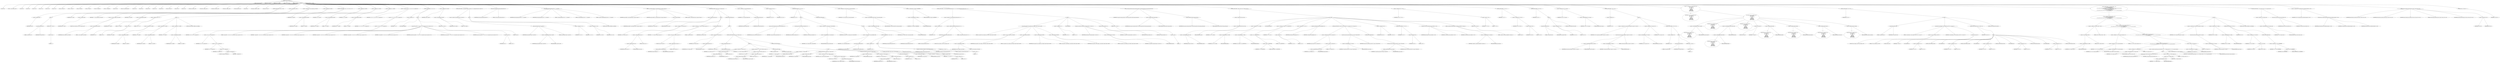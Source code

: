 digraph hostapd_notif_assoc {  
"1000133" [label = "(METHOD,hostapd_notif_assoc)" ]
"1000134" [label = "(PARAM,hostapd_data *hapd)" ]
"1000135" [label = "(PARAM,const u8 *addr)" ]
"1000136" [label = "(PARAM,const u8 *req_ies)" ]
"1000137" [label = "(PARAM,size_t req_ies_len)" ]
"1000138" [label = "(PARAM,int reassoc)" ]
"1000139" [label = "(BLOCK,,)" ]
"1000140" [label = "(LOCAL,v6: int)" ]
"1000141" [label = "(LOCAL,v7: const unsigned __int8 *)" ]
"1000142" [label = "(LOCAL,v8: int)" ]
"1000143" [label = "(LOCAL,v9: int)" ]
"1000144" [label = "(LOCAL,v10: int)" ]
"1000145" [label = "(LOCAL,v11: int)" ]
"1000146" [label = "(LOCAL,v12: int)" ]
"1000147" [label = "(LOCAL,v14: int)" ]
"1000148" [label = "(LOCAL,v16: const u8 *)" ]
"1000149" [label = "(LOCAL,v17: const u8 *)" ]
"1000150" [label = "(LOCAL,v18: sta_info *)" ]
"1000151" [label = "(LOCAL,v19: sta_info *)" ]
"1000152" [label = "(LOCAL,v20: unsigned int)" ]
"1000153" [label = "(LOCAL,v21: unsigned int)" ]
"1000154" [label = "(LOCAL,v22: bool)" ]
"1000155" [label = "(LOCAL,v23: wpa_state_machine *)" ]
"1000156" [label = "(LOCAL,v24: int)" ]
"1000157" [label = "(LOCAL,v25: int)" ]
"1000158" [label = "(LOCAL,v26: u32)" ]
"1000159" [label = "(LOCAL,v27: int)" ]
"1000160" [label = "(LOCAL,v28: int)" ]
"1000161" [label = "(LOCAL,v29: const u8 *)" ]
"1000162" [label = "(LOCAL,v30: u8 *)" ]
"1000163" [label = "(LOCAL,v31: int)" ]
"1000164" [label = "(LOCAL,fmt: unsigned __int8 *)" ]
"1000165" [label = "(LOCAL,fmta: unsigned __int8 *)" ]
"1000166" [label = "(LOCAL,fmtb: unsigned __int8 *)" ]
"1000167" [label = "(LOCAL,fmtc: unsigned __int8 *)" ]
"1000168" [label = "(LOCAL,req_ies_lena: size_t)" ]
"1000169" [label = "(LOCAL,v39: int)" ]
"1000170" [label = "(LOCAL,elems: ieee802_11_elems)" ]
"1000171" [label = "(LOCAL,buf: u8 [ 1064 ])" ]
"1000172" [label = "(CONTROL_STRUCTURE,if ( !addr ),if ( !addr ))" ]
"1000173" [label = "(<operator>.logicalNot,!addr)" ]
"1000174" [label = "(IDENTIFIER,addr,!addr)" ]
"1000175" [label = "(BLOCK,,)" ]
"1000176" [label = "(wpa_printf,wpa_printf(2, fmt))" ]
"1000177" [label = "(LITERAL,2,wpa_printf(2, fmt))" ]
"1000178" [label = "(IDENTIFIER,fmt,wpa_printf(2, fmt))" ]
"1000179" [label = "(RETURN,return -1;,return -1;)" ]
"1000180" [label = "(<operator>.minus,-1)" ]
"1000181" [label = "(LITERAL,1,-1)" ]
"1000182" [label = "(<operator>.assignment,v6 = *addr)" ]
"1000183" [label = "(IDENTIFIER,v6,v6 = *addr)" ]
"1000184" [label = "(<operator>.indirection,*addr)" ]
"1000185" [label = "(IDENTIFIER,addr,v6 = *addr)" ]
"1000186" [label = "(<operator>.assignment,v7 = (const unsigned __int8 *)addr[1])" ]
"1000187" [label = "(IDENTIFIER,v7,v7 = (const unsigned __int8 *)addr[1])" ]
"1000188" [label = "(<operator>.cast,(const unsigned __int8 *)addr[1])" ]
"1000189" [label = "(UNKNOWN,const unsigned __int8 *,const unsigned __int8 *)" ]
"1000190" [label = "(<operator>.indirectIndexAccess,addr[1])" ]
"1000191" [label = "(IDENTIFIER,addr,(const unsigned __int8 *)addr[1])" ]
"1000192" [label = "(LITERAL,1,(const unsigned __int8 *)addr[1])" ]
"1000193" [label = "(<operator>.assignment,v8 = addr[2])" ]
"1000194" [label = "(IDENTIFIER,v8,v8 = addr[2])" ]
"1000195" [label = "(<operator>.indirectIndexAccess,addr[2])" ]
"1000196" [label = "(IDENTIFIER,addr,v8 = addr[2])" ]
"1000197" [label = "(LITERAL,2,v8 = addr[2])" ]
"1000198" [label = "(CONTROL_STRUCTURE,if ( (v6 & 1) != 0 ),if ( (v6 & 1) != 0 ))" ]
"1000199" [label = "(<operator>.notEquals,(v6 & 1) != 0)" ]
"1000200" [label = "(<operator>.and,v6 & 1)" ]
"1000201" [label = "(IDENTIFIER,v6,v6 & 1)" ]
"1000202" [label = "(LITERAL,1,v6 & 1)" ]
"1000203" [label = "(LITERAL,0,(v6 & 1) != 0)" ]
"1000204" [label = "(BLOCK,,)" ]
"1000205" [label = "(<operator>.assignment,v9 = addr[3])" ]
"1000206" [label = "(IDENTIFIER,v9,v9 = addr[3])" ]
"1000207" [label = "(<operator>.indirectIndexAccess,addr[3])" ]
"1000208" [label = "(IDENTIFIER,addr,v9 = addr[3])" ]
"1000209" [label = "(LITERAL,3,v9 = addr[3])" ]
"1000210" [label = "(<operator>.assignment,v10 = addr[4])" ]
"1000211" [label = "(IDENTIFIER,v10,v10 = addr[4])" ]
"1000212" [label = "(<operator>.indirectIndexAccess,addr[4])" ]
"1000213" [label = "(IDENTIFIER,addr,v10 = addr[4])" ]
"1000214" [label = "(LITERAL,4,v10 = addr[4])" ]
"1000215" [label = "(<operator>.assignment,v12 = addr[5])" ]
"1000216" [label = "(IDENTIFIER,v12,v12 = addr[5])" ]
"1000217" [label = "(<operator>.indirectIndexAccess,addr[5])" ]
"1000218" [label = "(IDENTIFIER,addr,v12 = addr[5])" ]
"1000219" [label = "(LITERAL,5,v12 = addr[5])" ]
"1000220" [label = "(CONTROL_STRUCTURE,goto LABEL_6;,goto LABEL_6;)" ]
"1000221" [label = "(<operator>.assignment,v9 = addr[3])" ]
"1000222" [label = "(IDENTIFIER,v9,v9 = addr[3])" ]
"1000223" [label = "(<operator>.indirectIndexAccess,addr[3])" ]
"1000224" [label = "(IDENTIFIER,addr,v9 = addr[3])" ]
"1000225" [label = "(LITERAL,3,v9 = addr[3])" ]
"1000226" [label = "(<operator>.assignment,v10 = addr[4])" ]
"1000227" [label = "(IDENTIFIER,v10,v10 = addr[4])" ]
"1000228" [label = "(<operator>.indirectIndexAccess,addr[4])" ]
"1000229" [label = "(IDENTIFIER,addr,v10 = addr[4])" ]
"1000230" [label = "(LITERAL,4,v10 = addr[4])" ]
"1000231" [label = "(<operator>.assignment,v11 = addr[5])" ]
"1000232" [label = "(IDENTIFIER,v11,v11 = addr[5])" ]
"1000233" [label = "(<operator>.indirectIndexAccess,addr[5])" ]
"1000234" [label = "(IDENTIFIER,addr,v11 = addr[5])" ]
"1000235" [label = "(LITERAL,5,v11 = addr[5])" ]
"1000236" [label = "(<operator>.assignment,v12 = v11 | v10 | v9 | v8 | v6 | (unsigned int)v7)" ]
"1000237" [label = "(IDENTIFIER,v12,v12 = v11 | v10 | v9 | v8 | v6 | (unsigned int)v7)" ]
"1000238" [label = "(<operator>.or,v11 | v10 | v9 | v8 | v6 | (unsigned int)v7)" ]
"1000239" [label = "(IDENTIFIER,v11,v11 | v10 | v9 | v8 | v6 | (unsigned int)v7)" ]
"1000240" [label = "(<operator>.or,v10 | v9 | v8 | v6 | (unsigned int)v7)" ]
"1000241" [label = "(IDENTIFIER,v10,v10 | v9 | v8 | v6 | (unsigned int)v7)" ]
"1000242" [label = "(<operator>.or,v9 | v8 | v6 | (unsigned int)v7)" ]
"1000243" [label = "(IDENTIFIER,v9,v9 | v8 | v6 | (unsigned int)v7)" ]
"1000244" [label = "(<operator>.or,v8 | v6 | (unsigned int)v7)" ]
"1000245" [label = "(IDENTIFIER,v8,v8 | v6 | (unsigned int)v7)" ]
"1000246" [label = "(<operator>.or,v6 | (unsigned int)v7)" ]
"1000247" [label = "(IDENTIFIER,v6,v6 | (unsigned int)v7)" ]
"1000248" [label = "(<operator>.cast,(unsigned int)v7)" ]
"1000249" [label = "(UNKNOWN,unsigned int,unsigned int)" ]
"1000250" [label = "(IDENTIFIER,v7,(unsigned int)v7)" ]
"1000251" [label = "(CONTROL_STRUCTURE,if ( !v12 ),if ( !v12 ))" ]
"1000252" [label = "(<operator>.logicalNot,!v12)" ]
"1000253" [label = "(IDENTIFIER,v12,!v12)" ]
"1000254" [label = "(BLOCK,,)" ]
"1000255" [label = "(JUMP_TARGET,LABEL_6)" ]
"1000256" [label = "(wpa_printf,wpa_printf(2, v7, v8, v9, v10, v12, req_ies_lena, req_ies, req_ies_len, v6 & 1))" ]
"1000257" [label = "(LITERAL,2,wpa_printf(2, v7, v8, v9, v10, v12, req_ies_lena, req_ies, req_ies_len, v6 & 1))" ]
"1000258" [label = "(IDENTIFIER,v7,wpa_printf(2, v7, v8, v9, v10, v12, req_ies_lena, req_ies, req_ies_len, v6 & 1))" ]
"1000259" [label = "(IDENTIFIER,v8,wpa_printf(2, v7, v8, v9, v10, v12, req_ies_lena, req_ies, req_ies_len, v6 & 1))" ]
"1000260" [label = "(IDENTIFIER,v9,wpa_printf(2, v7, v8, v9, v10, v12, req_ies_lena, req_ies, req_ies_len, v6 & 1))" ]
"1000261" [label = "(IDENTIFIER,v10,wpa_printf(2, v7, v8, v9, v10, v12, req_ies_lena, req_ies, req_ies_len, v6 & 1))" ]
"1000262" [label = "(IDENTIFIER,v12,wpa_printf(2, v7, v8, v9, v10, v12, req_ies_lena, req_ies, req_ies_len, v6 & 1))" ]
"1000263" [label = "(IDENTIFIER,req_ies_lena,wpa_printf(2, v7, v8, v9, v10, v12, req_ies_lena, req_ies, req_ies_len, v6 & 1))" ]
"1000264" [label = "(IDENTIFIER,req_ies,wpa_printf(2, v7, v8, v9, v10, v12, req_ies_lena, req_ies, req_ies_len, v6 & 1))" ]
"1000265" [label = "(IDENTIFIER,req_ies_len,wpa_printf(2, v7, v8, v9, v10, v12, req_ies_lena, req_ies, req_ies_len, v6 & 1))" ]
"1000266" [label = "(<operator>.and,v6 & 1)" ]
"1000267" [label = "(IDENTIFIER,v6,v6 & 1)" ]
"1000268" [label = "(LITERAL,1,v6 & 1)" ]
"1000269" [label = "(RETURN,return 0;,return 0;)" ]
"1000270" [label = "(LITERAL,0,return 0;)" ]
"1000271" [label = "(<operator>.assignment,v39 = addr[4])" ]
"1000272" [label = "(IDENTIFIER,v39,v39 = addr[4])" ]
"1000273" [label = "(<operator>.indirectIndexAccess,addr[4])" ]
"1000274" [label = "(IDENTIFIER,addr,v39 = addr[4])" ]
"1000275" [label = "(LITERAL,4,v39 = addr[4])" ]
"1000276" [label = "(CONTROL_STRUCTURE,if ( !memcmp(addr, hapd->own_addr, 6u) ),if ( !memcmp(addr, hapd->own_addr, 6u) ))" ]
"1000277" [label = "(<operator>.logicalNot,!memcmp(addr, hapd->own_addr, 6u))" ]
"1000278" [label = "(memcmp,memcmp(addr, hapd->own_addr, 6u))" ]
"1000279" [label = "(IDENTIFIER,addr,memcmp(addr, hapd->own_addr, 6u))" ]
"1000280" [label = "(<operator>.indirectFieldAccess,hapd->own_addr)" ]
"1000281" [label = "(IDENTIFIER,hapd,memcmp(addr, hapd->own_addr, 6u))" ]
"1000282" [label = "(FIELD_IDENTIFIER,own_addr,own_addr)" ]
"1000283" [label = "(LITERAL,6u,memcmp(addr, hapd->own_addr, 6u))" ]
"1000284" [label = "(BLOCK,,)" ]
"1000285" [label = "(<operator>.assignment,v12 = v11)" ]
"1000286" [label = "(IDENTIFIER,v12,v12 = v11)" ]
"1000287" [label = "(IDENTIFIER,v11,v12 = v11)" ]
"1000288" [label = "(<operator>.assignment,v10 = v39)" ]
"1000289" [label = "(IDENTIFIER,v10,v10 = v39)" ]
"1000290" [label = "(IDENTIFIER,v39,v10 = v39)" ]
"1000291" [label = "(CONTROL_STRUCTURE,goto LABEL_6;,goto LABEL_6;)" ]
"1000292" [label = "(random_add_randomness,random_add_randomness(addr, 6u))" ]
"1000293" [label = "(IDENTIFIER,addr,random_add_randomness(addr, 6u))" ]
"1000294" [label = "(LITERAL,6u,random_add_randomness(addr, 6u))" ]
"1000295" [label = "(hostapd_logger,hostapd_logger(hapd, addr, 1u, 2, \"associated\"))" ]
"1000296" [label = "(IDENTIFIER,hapd,hostapd_logger(hapd, addr, 1u, 2, \"associated\"))" ]
"1000297" [label = "(IDENTIFIER,addr,hostapd_logger(hapd, addr, 1u, 2, \"associated\"))" ]
"1000298" [label = "(LITERAL,1u,hostapd_logger(hapd, addr, 1u, 2, \"associated\"))" ]
"1000299" [label = "(LITERAL,2,hostapd_logger(hapd, addr, 1u, 2, \"associated\"))" ]
"1000300" [label = "(LITERAL,\"associated\",hostapd_logger(hapd, addr, 1u, 2, \"associated\"))" ]
"1000301" [label = "(ieee802_11_parse_elems,ieee802_11_parse_elems(req_ies, req_ies_len, &elems, 0))" ]
"1000302" [label = "(IDENTIFIER,req_ies,ieee802_11_parse_elems(req_ies, req_ies_len, &elems, 0))" ]
"1000303" [label = "(IDENTIFIER,req_ies_len,ieee802_11_parse_elems(req_ies, req_ies_len, &elems, 0))" ]
"1000304" [label = "(<operator>.addressOf,&elems)" ]
"1000305" [label = "(IDENTIFIER,elems,ieee802_11_parse_elems(req_ies, req_ies_len, &elems, 0))" ]
"1000306" [label = "(LITERAL,0,ieee802_11_parse_elems(req_ies, req_ies_len, &elems, 0))" ]
"1000307" [label = "(CONTROL_STRUCTURE,if ( elems.wps_ie ),if ( elems.wps_ie ))" ]
"1000308" [label = "(<operator>.fieldAccess,elems.wps_ie)" ]
"1000309" [label = "(IDENTIFIER,elems,if ( elems.wps_ie ))" ]
"1000310" [label = "(FIELD_IDENTIFIER,wps_ie,wps_ie)" ]
"1000311" [label = "(BLOCK,,)" ]
"1000312" [label = "(<operator>.assignment,v16 = elems.wps_ie - 2)" ]
"1000313" [label = "(IDENTIFIER,v16,v16 = elems.wps_ie - 2)" ]
"1000314" [label = "(<operator>.subtraction,elems.wps_ie - 2)" ]
"1000315" [label = "(<operator>.fieldAccess,elems.wps_ie)" ]
"1000316" [label = "(IDENTIFIER,elems,elems.wps_ie - 2)" ]
"1000317" [label = "(FIELD_IDENTIFIER,wps_ie,wps_ie)" ]
"1000318" [label = "(LITERAL,2,elems.wps_ie - 2)" ]
"1000319" [label = "(<operator>.assignment,v17 = (const u8 *)(elems.wps_ie_len + 2))" ]
"1000320" [label = "(IDENTIFIER,v17,v17 = (const u8 *)(elems.wps_ie_len + 2))" ]
"1000321" [label = "(<operator>.cast,(const u8 *)(elems.wps_ie_len + 2))" ]
"1000322" [label = "(UNKNOWN,const u8 *,const u8 *)" ]
"1000323" [label = "(<operator>.addition,elems.wps_ie_len + 2)" ]
"1000324" [label = "(<operator>.fieldAccess,elems.wps_ie_len)" ]
"1000325" [label = "(IDENTIFIER,elems,elems.wps_ie_len + 2)" ]
"1000326" [label = "(FIELD_IDENTIFIER,wps_ie_len,wps_ie_len)" ]
"1000327" [label = "(LITERAL,2,elems.wps_ie_len + 2)" ]
"1000328" [label = "(wpa_printf,wpa_printf(2, fmta))" ]
"1000329" [label = "(LITERAL,2,wpa_printf(2, fmta))" ]
"1000330" [label = "(IDENTIFIER,fmta,wpa_printf(2, fmta))" ]
"1000331" [label = "(CONTROL_STRUCTURE,else,else)" ]
"1000332" [label = "(BLOCK,,)" ]
"1000333" [label = "(<operator>.assignment,v29 = elems.rsn_ie)" ]
"1000334" [label = "(IDENTIFIER,v29,v29 = elems.rsn_ie)" ]
"1000335" [label = "(<operator>.fieldAccess,elems.rsn_ie)" ]
"1000336" [label = "(IDENTIFIER,elems,v29 = elems.rsn_ie)" ]
"1000337" [label = "(FIELD_IDENTIFIER,rsn_ie,rsn_ie)" ]
"1000338" [label = "(CONTROL_STRUCTURE,if ( elems.rsn_ie ),if ( elems.rsn_ie ))" ]
"1000339" [label = "(<operator>.fieldAccess,elems.rsn_ie)" ]
"1000340" [label = "(IDENTIFIER,elems,if ( elems.rsn_ie ))" ]
"1000341" [label = "(FIELD_IDENTIFIER,rsn_ie,rsn_ie)" ]
"1000342" [label = "(BLOCK,,)" ]
"1000343" [label = "(<operator>.assignment,v16 = elems.rsn_ie - 2)" ]
"1000344" [label = "(IDENTIFIER,v16,v16 = elems.rsn_ie - 2)" ]
"1000345" [label = "(<operator>.subtraction,elems.rsn_ie - 2)" ]
"1000346" [label = "(<operator>.fieldAccess,elems.rsn_ie)" ]
"1000347" [label = "(IDENTIFIER,elems,elems.rsn_ie - 2)" ]
"1000348" [label = "(FIELD_IDENTIFIER,rsn_ie,rsn_ie)" ]
"1000349" [label = "(LITERAL,2,elems.rsn_ie - 2)" ]
"1000350" [label = "(<operator>.assignment,v17 = (const u8 *)(elems.rsn_ie_len + 2))" ]
"1000351" [label = "(IDENTIFIER,v17,v17 = (const u8 *)(elems.rsn_ie_len + 2))" ]
"1000352" [label = "(<operator>.cast,(const u8 *)(elems.rsn_ie_len + 2))" ]
"1000353" [label = "(UNKNOWN,const u8 *,const u8 *)" ]
"1000354" [label = "(<operator>.addition,elems.rsn_ie_len + 2)" ]
"1000355" [label = "(<operator>.fieldAccess,elems.rsn_ie_len)" ]
"1000356" [label = "(IDENTIFIER,elems,elems.rsn_ie_len + 2)" ]
"1000357" [label = "(FIELD_IDENTIFIER,rsn_ie_len,rsn_ie_len)" ]
"1000358" [label = "(LITERAL,2,elems.rsn_ie_len + 2)" ]
"1000359" [label = "(wpa_printf,wpa_printf(2, fmta))" ]
"1000360" [label = "(LITERAL,2,wpa_printf(2, fmta))" ]
"1000361" [label = "(IDENTIFIER,fmta,wpa_printf(2, fmta))" ]
"1000362" [label = "(CONTROL_STRUCTURE,else,else)" ]
"1000363" [label = "(BLOCK,,)" ]
"1000364" [label = "(<operator>.assignment,v17 = elems.wpa_ie)" ]
"1000365" [label = "(IDENTIFIER,v17,v17 = elems.wpa_ie)" ]
"1000366" [label = "(<operator>.fieldAccess,elems.wpa_ie)" ]
"1000367" [label = "(IDENTIFIER,elems,v17 = elems.wpa_ie)" ]
"1000368" [label = "(FIELD_IDENTIFIER,wpa_ie,wpa_ie)" ]
"1000369" [label = "(CONTROL_STRUCTURE,if ( elems.wpa_ie ),if ( elems.wpa_ie ))" ]
"1000370" [label = "(<operator>.fieldAccess,elems.wpa_ie)" ]
"1000371" [label = "(IDENTIFIER,elems,if ( elems.wpa_ie ))" ]
"1000372" [label = "(FIELD_IDENTIFIER,wpa_ie,wpa_ie)" ]
"1000373" [label = "(<operator>.assignment,v29 = (const u8 *)elems.wpa_ie_len)" ]
"1000374" [label = "(IDENTIFIER,v29,v29 = (const u8 *)elems.wpa_ie_len)" ]
"1000375" [label = "(<operator>.cast,(const u8 *)elems.wpa_ie_len)" ]
"1000376" [label = "(UNKNOWN,const u8 *,const u8 *)" ]
"1000377" [label = "(<operator>.fieldAccess,elems.wpa_ie_len)" ]
"1000378" [label = "(IDENTIFIER,elems,(const u8 *)elems.wpa_ie_len)" ]
"1000379" [label = "(FIELD_IDENTIFIER,wpa_ie_len,wpa_ie_len)" ]
"1000380" [label = "(CONTROL_STRUCTURE,if ( elems.wpa_ie ),if ( elems.wpa_ie ))" ]
"1000381" [label = "(<operator>.fieldAccess,elems.wpa_ie)" ]
"1000382" [label = "(IDENTIFIER,elems,if ( elems.wpa_ie ))" ]
"1000383" [label = "(FIELD_IDENTIFIER,wpa_ie,wpa_ie)" ]
"1000384" [label = "(<operator>.assignment,v16 = elems.wpa_ie - 2)" ]
"1000385" [label = "(IDENTIFIER,v16,v16 = elems.wpa_ie - 2)" ]
"1000386" [label = "(<operator>.subtraction,elems.wpa_ie - 2)" ]
"1000387" [label = "(<operator>.fieldAccess,elems.wpa_ie)" ]
"1000388" [label = "(IDENTIFIER,elems,elems.wpa_ie - 2)" ]
"1000389" [label = "(FIELD_IDENTIFIER,wpa_ie,wpa_ie)" ]
"1000390" [label = "(LITERAL,2,elems.wpa_ie - 2)" ]
"1000391" [label = "(CONTROL_STRUCTURE,else,else)" ]
"1000392" [label = "(<operator>.assignment,v16 = 0)" ]
"1000393" [label = "(IDENTIFIER,v16,v16 = 0)" ]
"1000394" [label = "(LITERAL,0,v16 = 0)" ]
"1000395" [label = "(CONTROL_STRUCTURE,if ( elems.wpa_ie ),if ( elems.wpa_ie ))" ]
"1000396" [label = "(<operator>.fieldAccess,elems.wpa_ie)" ]
"1000397" [label = "(IDENTIFIER,elems,if ( elems.wpa_ie ))" ]
"1000398" [label = "(FIELD_IDENTIFIER,wpa_ie,wpa_ie)" ]
"1000399" [label = "(<operator>.assignment,v17 = v29 + 2)" ]
"1000400" [label = "(IDENTIFIER,v17,v17 = v29 + 2)" ]
"1000401" [label = "(<operator>.addition,v29 + 2)" ]
"1000402" [label = "(IDENTIFIER,v29,v29 + 2)" ]
"1000403" [label = "(LITERAL,2,v29 + 2)" ]
"1000404" [label = "(wpa_printf,wpa_printf(2, fmta))" ]
"1000405" [label = "(LITERAL,2,wpa_printf(2, fmta))" ]
"1000406" [label = "(IDENTIFIER,fmta,wpa_printf(2, fmta))" ]
"1000407" [label = "(<operator>.assignment,v18 = ap_get_sta(hapd, addr))" ]
"1000408" [label = "(IDENTIFIER,v18,v18 = ap_get_sta(hapd, addr))" ]
"1000409" [label = "(ap_get_sta,ap_get_sta(hapd, addr))" ]
"1000410" [label = "(IDENTIFIER,hapd,ap_get_sta(hapd, addr))" ]
"1000411" [label = "(IDENTIFIER,addr,ap_get_sta(hapd, addr))" ]
"1000412" [label = "(<operator>.assignment,v19 = v18)" ]
"1000413" [label = "(IDENTIFIER,v19,v19 = v18)" ]
"1000414" [label = "(IDENTIFIER,v18,v19 = v18)" ]
"1000415" [label = "(CONTROL_STRUCTURE,if ( v18 ),if ( v18 ))" ]
"1000416" [label = "(IDENTIFIER,v18,if ( v18 ))" ]
"1000417" [label = "(BLOCK,,)" ]
"1000418" [label = "(ap_sta_no_session_timeout,ap_sta_no_session_timeout(hapd, v18))" ]
"1000419" [label = "(IDENTIFIER,hapd,ap_sta_no_session_timeout(hapd, v18))" ]
"1000420" [label = "(IDENTIFIER,v18,ap_sta_no_session_timeout(hapd, v18))" ]
"1000421" [label = "(accounting_sta_stop,accounting_sta_stop(hapd, v19))" ]
"1000422" [label = "(IDENTIFIER,hapd,accounting_sta_stop(hapd, v19))" ]
"1000423" [label = "(IDENTIFIER,v19,accounting_sta_stop(hapd, v19))" ]
"1000424" [label = "(<operator>.assignment,v19->timeout_next = STA_NULLFUNC)" ]
"1000425" [label = "(<operator>.indirectFieldAccess,v19->timeout_next)" ]
"1000426" [label = "(IDENTIFIER,v19,v19->timeout_next = STA_NULLFUNC)" ]
"1000427" [label = "(FIELD_IDENTIFIER,timeout_next,timeout_next)" ]
"1000428" [label = "(IDENTIFIER,STA_NULLFUNC,v19->timeout_next = STA_NULLFUNC)" ]
"1000429" [label = "(CONTROL_STRUCTURE,else,else)" ]
"1000430" [label = "(BLOCK,,)" ]
"1000431" [label = "(<operator>.assignment,v19 = ap_sta_add(hapd, addr))" ]
"1000432" [label = "(IDENTIFIER,v19,v19 = ap_sta_add(hapd, addr))" ]
"1000433" [label = "(ap_sta_add,ap_sta_add(hapd, addr))" ]
"1000434" [label = "(IDENTIFIER,hapd,ap_sta_add(hapd, addr))" ]
"1000435" [label = "(IDENTIFIER,addr,ap_sta_add(hapd, addr))" ]
"1000436" [label = "(CONTROL_STRUCTURE,if ( !v19 ),if ( !v19 ))" ]
"1000437" [label = "(<operator>.logicalNot,!v19)" ]
"1000438" [label = "(IDENTIFIER,v19,!v19)" ]
"1000439" [label = "(BLOCK,,)" ]
"1000440" [label = "(hostapd_drv_sta_disassoc,hostapd_drv_sta_disassoc(hapd, addr, 5))" ]
"1000441" [label = "(IDENTIFIER,hapd,hostapd_drv_sta_disassoc(hapd, addr, 5))" ]
"1000442" [label = "(IDENTIFIER,addr,hostapd_drv_sta_disassoc(hapd, addr, 5))" ]
"1000443" [label = "(LITERAL,5,hostapd_drv_sta_disassoc(hapd, addr, 5))" ]
"1000444" [label = "(RETURN,return -1;,return -1;)" ]
"1000445" [label = "(<operator>.minus,-1)" ]
"1000446" [label = "(LITERAL,1,-1)" ]
"1000447" [label = "(<operator>.assignment,v20 = hapd->iface->drv_max_acl_mac_addrs)" ]
"1000448" [label = "(IDENTIFIER,v20,v20 = hapd->iface->drv_max_acl_mac_addrs)" ]
"1000449" [label = "(<operator>.indirectFieldAccess,hapd->iface->drv_max_acl_mac_addrs)" ]
"1000450" [label = "(<operator>.indirectFieldAccess,hapd->iface)" ]
"1000451" [label = "(IDENTIFIER,hapd,v20 = hapd->iface->drv_max_acl_mac_addrs)" ]
"1000452" [label = "(FIELD_IDENTIFIER,iface,iface)" ]
"1000453" [label = "(FIELD_IDENTIFIER,drv_max_acl_mac_addrs,drv_max_acl_mac_addrs)" ]
"1000454" [label = "(<operators>.assignmentAnd,v19->flags &= 0xFFFECFFF)" ]
"1000455" [label = "(<operator>.indirectFieldAccess,v19->flags)" ]
"1000456" [label = "(IDENTIFIER,v19,v19->flags &= 0xFFFECFFF)" ]
"1000457" [label = "(FIELD_IDENTIFIER,flags,flags)" ]
"1000458" [label = "(LITERAL,0xFFFECFFF,v19->flags &= 0xFFFECFFF)" ]
"1000459" [label = "(CONTROL_STRUCTURE,if ( !v20 && hostapd_check_acl(hapd, addr, 0) != 1 ),if ( !v20 && hostapd_check_acl(hapd, addr, 0) != 1 ))" ]
"1000460" [label = "(<operator>.logicalAnd,!v20 && hostapd_check_acl(hapd, addr, 0) != 1)" ]
"1000461" [label = "(<operator>.logicalNot,!v20)" ]
"1000462" [label = "(IDENTIFIER,v20,!v20)" ]
"1000463" [label = "(<operator>.notEquals,hostapd_check_acl(hapd, addr, 0) != 1)" ]
"1000464" [label = "(hostapd_check_acl,hostapd_check_acl(hapd, addr, 0))" ]
"1000465" [label = "(IDENTIFIER,hapd,hostapd_check_acl(hapd, addr, 0))" ]
"1000466" [label = "(IDENTIFIER,addr,hostapd_check_acl(hapd, addr, 0))" ]
"1000467" [label = "(LITERAL,0,hostapd_check_acl(hapd, addr, 0))" ]
"1000468" [label = "(LITERAL,1,hostapd_check_acl(hapd, addr, 0) != 1)" ]
"1000469" [label = "(BLOCK,,)" ]
"1000470" [label = "(wpa_printf,wpa_printf(3, (const unsigned __int8 *)addr[2], addr[3], addr[4], addr[5]))" ]
"1000471" [label = "(LITERAL,3,wpa_printf(3, (const unsigned __int8 *)addr[2], addr[3], addr[4], addr[5]))" ]
"1000472" [label = "(<operator>.cast,(const unsigned __int8 *)addr[2])" ]
"1000473" [label = "(UNKNOWN,const unsigned __int8 *,const unsigned __int8 *)" ]
"1000474" [label = "(<operator>.indirectIndexAccess,addr[2])" ]
"1000475" [label = "(IDENTIFIER,addr,(const unsigned __int8 *)addr[2])" ]
"1000476" [label = "(LITERAL,2,(const unsigned __int8 *)addr[2])" ]
"1000477" [label = "(<operator>.indirectIndexAccess,addr[3])" ]
"1000478" [label = "(IDENTIFIER,addr,wpa_printf(3, (const unsigned __int8 *)addr[2], addr[3], addr[4], addr[5]))" ]
"1000479" [label = "(LITERAL,3,wpa_printf(3, (const unsigned __int8 *)addr[2], addr[3], addr[4], addr[5]))" ]
"1000480" [label = "(<operator>.indirectIndexAccess,addr[4])" ]
"1000481" [label = "(IDENTIFIER,addr,wpa_printf(3, (const unsigned __int8 *)addr[2], addr[3], addr[4], addr[5]))" ]
"1000482" [label = "(LITERAL,4,wpa_printf(3, (const unsigned __int8 *)addr[2], addr[3], addr[4], addr[5]))" ]
"1000483" [label = "(<operator>.indirectIndexAccess,addr[5])" ]
"1000484" [label = "(IDENTIFIER,addr,wpa_printf(3, (const unsigned __int8 *)addr[2], addr[3], addr[4], addr[5]))" ]
"1000485" [label = "(LITERAL,5,wpa_printf(3, (const unsigned __int8 *)addr[2], addr[3], addr[4], addr[5]))" ]
"1000486" [label = "(<operator>.assignment,v31 = 1)" ]
"1000487" [label = "(IDENTIFIER,v31,v31 = 1)" ]
"1000488" [label = "(LITERAL,1,v31 = 1)" ]
"1000489" [label = "(JUMP_TARGET,fail)" ]
"1000490" [label = "(hostapd_drv_sta_disassoc,hostapd_drv_sta_disassoc(hapd, v19->addr, v31))" ]
"1000491" [label = "(IDENTIFIER,hapd,hostapd_drv_sta_disassoc(hapd, v19->addr, v31))" ]
"1000492" [label = "(<operator>.indirectFieldAccess,v19->addr)" ]
"1000493" [label = "(IDENTIFIER,v19,hostapd_drv_sta_disassoc(hapd, v19->addr, v31))" ]
"1000494" [label = "(FIELD_IDENTIFIER,addr,addr)" ]
"1000495" [label = "(IDENTIFIER,v31,hostapd_drv_sta_disassoc(hapd, v19->addr, v31))" ]
"1000496" [label = "(ap_free_sta,ap_free_sta(hapd, v19))" ]
"1000497" [label = "(IDENTIFIER,hapd,ap_free_sta(hapd, v19))" ]
"1000498" [label = "(IDENTIFIER,v19,ap_free_sta(hapd, v19))" ]
"1000499" [label = "(RETURN,return -1;,return -1;)" ]
"1000500" [label = "(<operator>.minus,-1)" ]
"1000501" [label = "(LITERAL,1,-1)" ]
"1000502" [label = "(ap_copy_sta_supp_op_classes,ap_copy_sta_supp_op_classes(v19, elems.supp_op_classes, elems.supp_op_classes_len))" ]
"1000503" [label = "(IDENTIFIER,v19,ap_copy_sta_supp_op_classes(v19, elems.supp_op_classes, elems.supp_op_classes_len))" ]
"1000504" [label = "(<operator>.fieldAccess,elems.supp_op_classes)" ]
"1000505" [label = "(IDENTIFIER,elems,ap_copy_sta_supp_op_classes(v19, elems.supp_op_classes, elems.supp_op_classes_len))" ]
"1000506" [label = "(FIELD_IDENTIFIER,supp_op_classes,supp_op_classes)" ]
"1000507" [label = "(<operator>.fieldAccess,elems.supp_op_classes_len)" ]
"1000508" [label = "(IDENTIFIER,elems,ap_copy_sta_supp_op_classes(v19, elems.supp_op_classes, elems.supp_op_classes_len))" ]
"1000509" [label = "(FIELD_IDENTIFIER,supp_op_classes_len,supp_op_classes_len)" ]
"1000510" [label = "(CONTROL_STRUCTURE,if ( !hapd->conf->wpa ),if ( !hapd->conf->wpa ))" ]
"1000511" [label = "(<operator>.logicalNot,!hapd->conf->wpa)" ]
"1000512" [label = "(<operator>.indirectFieldAccess,hapd->conf->wpa)" ]
"1000513" [label = "(<operator>.indirectFieldAccess,hapd->conf)" ]
"1000514" [label = "(IDENTIFIER,hapd,!hapd->conf->wpa)" ]
"1000515" [label = "(FIELD_IDENTIFIER,conf,conf)" ]
"1000516" [label = "(FIELD_IDENTIFIER,wpa,wpa)" ]
"1000517" [label = "(BLOCK,,)" ]
"1000518" [label = "(<operator>.assignment,v21 = v19->flags)" ]
"1000519" [label = "(IDENTIFIER,v21,v21 = v19->flags)" ]
"1000520" [label = "(<operator>.indirectFieldAccess,v19->flags)" ]
"1000521" [label = "(IDENTIFIER,v19,v21 = v19->flags)" ]
"1000522" [label = "(FIELD_IDENTIFIER,flags,flags)" ]
"1000523" [label = "(JUMP_TARGET,LABEL_26)" ]
"1000524" [label = "(<operator>.assignment,v19->flags = v21 & 0xFFF7FFFF | 3)" ]
"1000525" [label = "(<operator>.indirectFieldAccess,v19->flags)" ]
"1000526" [label = "(IDENTIFIER,v19,v19->flags = v21 & 0xFFF7FFFF | 3)" ]
"1000527" [label = "(FIELD_IDENTIFIER,flags,flags)" ]
"1000528" [label = "(<operator>.or,v21 & 0xFFF7FFFF | 3)" ]
"1000529" [label = "(<operator>.and,v21 & 0xFFF7FFFF)" ]
"1000530" [label = "(IDENTIFIER,v21,v21 & 0xFFF7FFFF)" ]
"1000531" [label = "(LITERAL,0xFFF7FFFF,v21 & 0xFFF7FFFF)" ]
"1000532" [label = "(LITERAL,3,v21 & 0xFFF7FFFF | 3)" ]
"1000533" [label = "(<operator>.assignment,v27 = v21 & 2)" ]
"1000534" [label = "(IDENTIFIER,v27,v27 = v21 & 2)" ]
"1000535" [label = "(<operator>.and,v21 & 2)" ]
"1000536" [label = "(IDENTIFIER,v21,v21 & 2)" ]
"1000537" [label = "(LITERAL,2,v21 & 2)" ]
"1000538" [label = "(hostapd_set_sta_flags,hostapd_set_sta_flags(hapd, v19))" ]
"1000539" [label = "(IDENTIFIER,hapd,hostapd_set_sta_flags(hapd, v19))" ]
"1000540" [label = "(IDENTIFIER,v19,hostapd_set_sta_flags(hapd, v19))" ]
"1000541" [label = "(CONTROL_STRUCTURE,if ( reassoc && v19->auth_alg == 2 ),if ( reassoc && v19->auth_alg == 2 ))" ]
"1000542" [label = "(<operator>.logicalAnd,reassoc && v19->auth_alg == 2)" ]
"1000543" [label = "(IDENTIFIER,reassoc,reassoc && v19->auth_alg == 2)" ]
"1000544" [label = "(<operator>.equals,v19->auth_alg == 2)" ]
"1000545" [label = "(<operator>.indirectFieldAccess,v19->auth_alg)" ]
"1000546" [label = "(IDENTIFIER,v19,v19->auth_alg == 2)" ]
"1000547" [label = "(FIELD_IDENTIFIER,auth_alg,auth_alg)" ]
"1000548" [label = "(LITERAL,2,v19->auth_alg == 2)" ]
"1000549" [label = "(wpa_auth_sm_event,wpa_auth_sm_event(v19->wpa_sm, WPA_ASSOC_FT))" ]
"1000550" [label = "(<operator>.indirectFieldAccess,v19->wpa_sm)" ]
"1000551" [label = "(IDENTIFIER,v19,wpa_auth_sm_event(v19->wpa_sm, WPA_ASSOC_FT))" ]
"1000552" [label = "(FIELD_IDENTIFIER,wpa_sm,wpa_sm)" ]
"1000553" [label = "(IDENTIFIER,WPA_ASSOC_FT,wpa_auth_sm_event(v19->wpa_sm, WPA_ASSOC_FT))" ]
"1000554" [label = "(CONTROL_STRUCTURE,else,else)" ]
"1000555" [label = "(wpa_auth_sm_event,wpa_auth_sm_event(v19->wpa_sm, WPA_ASSOC))" ]
"1000556" [label = "(<operator>.indirectFieldAccess,v19->wpa_sm)" ]
"1000557" [label = "(IDENTIFIER,v19,wpa_auth_sm_event(v19->wpa_sm, WPA_ASSOC))" ]
"1000558" [label = "(FIELD_IDENTIFIER,wpa_sm,wpa_sm)" ]
"1000559" [label = "(IDENTIFIER,WPA_ASSOC,wpa_auth_sm_event(v19->wpa_sm, WPA_ASSOC))" ]
"1000560" [label = "(<operator>.assignment,v28 = v27)" ]
"1000561" [label = "(IDENTIFIER,v28,v28 = v27)" ]
"1000562" [label = "(IDENTIFIER,v27,v28 = v27)" ]
"1000563" [label = "(CONTROL_STRUCTURE,if ( v27 ),if ( v27 ))" ]
"1000564" [label = "(IDENTIFIER,v27,if ( v27 ))" ]
"1000565" [label = "(<operator>.assignment,v28 = 1)" ]
"1000566" [label = "(IDENTIFIER,v28,v28 = 1)" ]
"1000567" [label = "(LITERAL,1,v28 = 1)" ]
"1000568" [label = "(hostapd_new_assoc_sta,hostapd_new_assoc_sta(hapd, v19, v28))" ]
"1000569" [label = "(IDENTIFIER,hapd,hostapd_new_assoc_sta(hapd, v19, v28))" ]
"1000570" [label = "(IDENTIFIER,v19,hostapd_new_assoc_sta(hapd, v19, v28))" ]
"1000571" [label = "(IDENTIFIER,v28,hostapd_new_assoc_sta(hapd, v19, v28))" ]
"1000572" [label = "(ieee802_1x_notify_port_enabled,ieee802_1x_notify_port_enabled(v19->eapol_sm, 1))" ]
"1000573" [label = "(<operator>.indirectFieldAccess,v19->eapol_sm)" ]
"1000574" [label = "(IDENTIFIER,v19,ieee802_1x_notify_port_enabled(v19->eapol_sm, 1))" ]
"1000575" [label = "(FIELD_IDENTIFIER,eapol_sm,eapol_sm)" ]
"1000576" [label = "(LITERAL,1,ieee802_1x_notify_port_enabled(v19->eapol_sm, 1))" ]
"1000577" [label = "(RETURN,return 0;,return 0;)" ]
"1000578" [label = "(LITERAL,0,return 0;)" ]
"1000579" [label = "(<operator>.assignment,v22 = v17 == 0)" ]
"1000580" [label = "(IDENTIFIER,v22,v22 = v17 == 0)" ]
"1000581" [label = "(<operator>.equals,v17 == 0)" ]
"1000582" [label = "(IDENTIFIER,v17,v17 == 0)" ]
"1000583" [label = "(LITERAL,0,v17 == 0)" ]
"1000584" [label = "(CONTROL_STRUCTURE,if ( v17 ),if ( v17 ))" ]
"1000585" [label = "(IDENTIFIER,v17,if ( v17 ))" ]
"1000586" [label = "(<operator>.assignment,v22 = v16 == 0)" ]
"1000587" [label = "(IDENTIFIER,v22,v22 = v16 == 0)" ]
"1000588" [label = "(<operator>.equals,v16 == 0)" ]
"1000589" [label = "(IDENTIFIER,v16,v16 == 0)" ]
"1000590" [label = "(LITERAL,0,v16 == 0)" ]
"1000591" [label = "(CONTROL_STRUCTURE,if ( v22 ),if ( v22 ))" ]
"1000592" [label = "(IDENTIFIER,v22,if ( v22 ))" ]
"1000593" [label = "(BLOCK,,)" ]
"1000594" [label = "(wpa_printf,wpa_printf(2, fmtb))" ]
"1000595" [label = "(LITERAL,2,wpa_printf(2, fmtb))" ]
"1000596" [label = "(IDENTIFIER,fmtb,wpa_printf(2, fmtb))" ]
"1000597" [label = "(<operator>.assignment,v31 = 13)" ]
"1000598" [label = "(IDENTIFIER,v31,v31 = 13)" ]
"1000599" [label = "(LITERAL,13,v31 = 13)" ]
"1000600" [label = "(CONTROL_STRUCTURE,goto fail;,goto fail;)" ]
"1000601" [label = "(<operator>.assignment,v23 = v19->wpa_sm)" ]
"1000602" [label = "(IDENTIFIER,v23,v23 = v19->wpa_sm)" ]
"1000603" [label = "(<operator>.indirectFieldAccess,v19->wpa_sm)" ]
"1000604" [label = "(IDENTIFIER,v19,v23 = v19->wpa_sm)" ]
"1000605" [label = "(FIELD_IDENTIFIER,wpa_sm,wpa_sm)" ]
"1000606" [label = "(CONTROL_STRUCTURE,if ( !v23 ),if ( !v23 ))" ]
"1000607" [label = "(<operator>.logicalNot,!v23)" ]
"1000608" [label = "(IDENTIFIER,v23,!v23)" ]
"1000609" [label = "(BLOCK,,)" ]
"1000610" [label = "(<operator>.assignment,v23 = wpa_auth_sta_init(hapd->wpa_auth, v19->addr, 0))" ]
"1000611" [label = "(IDENTIFIER,v23,v23 = wpa_auth_sta_init(hapd->wpa_auth, v19->addr, 0))" ]
"1000612" [label = "(wpa_auth_sta_init,wpa_auth_sta_init(hapd->wpa_auth, v19->addr, 0))" ]
"1000613" [label = "(<operator>.indirectFieldAccess,hapd->wpa_auth)" ]
"1000614" [label = "(IDENTIFIER,hapd,wpa_auth_sta_init(hapd->wpa_auth, v19->addr, 0))" ]
"1000615" [label = "(FIELD_IDENTIFIER,wpa_auth,wpa_auth)" ]
"1000616" [label = "(<operator>.indirectFieldAccess,v19->addr)" ]
"1000617" [label = "(IDENTIFIER,v19,wpa_auth_sta_init(hapd->wpa_auth, v19->addr, 0))" ]
"1000618" [label = "(FIELD_IDENTIFIER,addr,addr)" ]
"1000619" [label = "(LITERAL,0,wpa_auth_sta_init(hapd->wpa_auth, v19->addr, 0))" ]
"1000620" [label = "(<operator>.assignment,v19->wpa_sm = v23)" ]
"1000621" [label = "(<operator>.indirectFieldAccess,v19->wpa_sm)" ]
"1000622" [label = "(IDENTIFIER,v19,v19->wpa_sm = v23)" ]
"1000623" [label = "(FIELD_IDENTIFIER,wpa_sm,wpa_sm)" ]
"1000624" [label = "(IDENTIFIER,v23,v19->wpa_sm = v23)" ]
"1000625" [label = "(CONTROL_STRUCTURE,if ( !v23 ),if ( !v23 ))" ]
"1000626" [label = "(<operator>.logicalNot,!v23)" ]
"1000627" [label = "(IDENTIFIER,v23,!v23)" ]
"1000628" [label = "(BLOCK,,)" ]
"1000629" [label = "(wpa_printf,wpa_printf(5, fmtb))" ]
"1000630" [label = "(LITERAL,5,wpa_printf(5, fmtb))" ]
"1000631" [label = "(IDENTIFIER,fmtb,wpa_printf(5, fmtb))" ]
"1000632" [label = "(RETURN,return -1;,return -1;)" ]
"1000633" [label = "(<operator>.minus,-1)" ]
"1000634" [label = "(LITERAL,1,-1)" ]
"1000635" [label = "(<operator>.assignment,v24 = wpa_validate_wpa_ie(\n          hapd->wpa_auth,\n          v23,\n          hapd->iface->freq,\n          v16,\n          (size_t)v17,\n          elems.mdie,\n          elems.mdie_len,\n          elems.owe_dh,\n          elems.owe_dh_len))" ]
"1000636" [label = "(IDENTIFIER,v24,v24 = wpa_validate_wpa_ie(\n          hapd->wpa_auth,\n          v23,\n          hapd->iface->freq,\n          v16,\n          (size_t)v17,\n          elems.mdie,\n          elems.mdie_len,\n          elems.owe_dh,\n          elems.owe_dh_len))" ]
"1000637" [label = "(wpa_validate_wpa_ie,wpa_validate_wpa_ie(\n          hapd->wpa_auth,\n          v23,\n          hapd->iface->freq,\n          v16,\n          (size_t)v17,\n          elems.mdie,\n          elems.mdie_len,\n          elems.owe_dh,\n          elems.owe_dh_len))" ]
"1000638" [label = "(<operator>.indirectFieldAccess,hapd->wpa_auth)" ]
"1000639" [label = "(IDENTIFIER,hapd,wpa_validate_wpa_ie(\n          hapd->wpa_auth,\n          v23,\n          hapd->iface->freq,\n          v16,\n          (size_t)v17,\n          elems.mdie,\n          elems.mdie_len,\n          elems.owe_dh,\n          elems.owe_dh_len))" ]
"1000640" [label = "(FIELD_IDENTIFIER,wpa_auth,wpa_auth)" ]
"1000641" [label = "(IDENTIFIER,v23,wpa_validate_wpa_ie(\n          hapd->wpa_auth,\n          v23,\n          hapd->iface->freq,\n          v16,\n          (size_t)v17,\n          elems.mdie,\n          elems.mdie_len,\n          elems.owe_dh,\n          elems.owe_dh_len))" ]
"1000642" [label = "(<operator>.indirectFieldAccess,hapd->iface->freq)" ]
"1000643" [label = "(<operator>.indirectFieldAccess,hapd->iface)" ]
"1000644" [label = "(IDENTIFIER,hapd,wpa_validate_wpa_ie(\n          hapd->wpa_auth,\n          v23,\n          hapd->iface->freq,\n          v16,\n          (size_t)v17,\n          elems.mdie,\n          elems.mdie_len,\n          elems.owe_dh,\n          elems.owe_dh_len))" ]
"1000645" [label = "(FIELD_IDENTIFIER,iface,iface)" ]
"1000646" [label = "(FIELD_IDENTIFIER,freq,freq)" ]
"1000647" [label = "(IDENTIFIER,v16,wpa_validate_wpa_ie(\n          hapd->wpa_auth,\n          v23,\n          hapd->iface->freq,\n          v16,\n          (size_t)v17,\n          elems.mdie,\n          elems.mdie_len,\n          elems.owe_dh,\n          elems.owe_dh_len))" ]
"1000648" [label = "(<operator>.cast,(size_t)v17)" ]
"1000649" [label = "(UNKNOWN,size_t,size_t)" ]
"1000650" [label = "(IDENTIFIER,v17,(size_t)v17)" ]
"1000651" [label = "(<operator>.fieldAccess,elems.mdie)" ]
"1000652" [label = "(IDENTIFIER,elems,wpa_validate_wpa_ie(\n          hapd->wpa_auth,\n          v23,\n          hapd->iface->freq,\n          v16,\n          (size_t)v17,\n          elems.mdie,\n          elems.mdie_len,\n          elems.owe_dh,\n          elems.owe_dh_len))" ]
"1000653" [label = "(FIELD_IDENTIFIER,mdie,mdie)" ]
"1000654" [label = "(<operator>.fieldAccess,elems.mdie_len)" ]
"1000655" [label = "(IDENTIFIER,elems,wpa_validate_wpa_ie(\n          hapd->wpa_auth,\n          v23,\n          hapd->iface->freq,\n          v16,\n          (size_t)v17,\n          elems.mdie,\n          elems.mdie_len,\n          elems.owe_dh,\n          elems.owe_dh_len))" ]
"1000656" [label = "(FIELD_IDENTIFIER,mdie_len,mdie_len)" ]
"1000657" [label = "(<operator>.fieldAccess,elems.owe_dh)" ]
"1000658" [label = "(IDENTIFIER,elems,wpa_validate_wpa_ie(\n          hapd->wpa_auth,\n          v23,\n          hapd->iface->freq,\n          v16,\n          (size_t)v17,\n          elems.mdie,\n          elems.mdie_len,\n          elems.owe_dh,\n          elems.owe_dh_len))" ]
"1000659" [label = "(FIELD_IDENTIFIER,owe_dh,owe_dh)" ]
"1000660" [label = "(<operator>.fieldAccess,elems.owe_dh_len)" ]
"1000661" [label = "(IDENTIFIER,elems,wpa_validate_wpa_ie(\n          hapd->wpa_auth,\n          v23,\n          hapd->iface->freq,\n          v16,\n          (size_t)v17,\n          elems.mdie,\n          elems.mdie_len,\n          elems.owe_dh,\n          elems.owe_dh_len))" ]
"1000662" [label = "(FIELD_IDENTIFIER,owe_dh_len,owe_dh_len)" ]
"1000663" [label = "(CONTROL_STRUCTURE,if ( v24 ),if ( v24 ))" ]
"1000664" [label = "(IDENTIFIER,v24,if ( v24 ))" ]
"1000665" [label = "(BLOCK,,)" ]
"1000666" [label = "(wpa_printf,wpa_printf(2, fmtc))" ]
"1000667" [label = "(LITERAL,2,wpa_printf(2, fmtc))" ]
"1000668" [label = "(IDENTIFIER,fmtc,wpa_printf(2, fmtc))" ]
"1000669" [label = "(wpa_hexdump,wpa_hexdump(2, (const unsigned __int8 *)\"IE\", v16, (size_t)v17))" ]
"1000670" [label = "(LITERAL,2,wpa_hexdump(2, (const unsigned __int8 *)\"IE\", v16, (size_t)v17))" ]
"1000671" [label = "(<operator>.cast,(const unsigned __int8 *)\"IE\")" ]
"1000672" [label = "(UNKNOWN,const unsigned __int8 *,const unsigned __int8 *)" ]
"1000673" [label = "(LITERAL,\"IE\",(const unsigned __int8 *)\"IE\")" ]
"1000674" [label = "(IDENTIFIER,v16,wpa_hexdump(2, (const unsigned __int8 *)\"IE\", v16, (size_t)v17))" ]
"1000675" [label = "(<operator>.cast,(size_t)v17)" ]
"1000676" [label = "(UNKNOWN,size_t,size_t)" ]
"1000677" [label = "(IDENTIFIER,v17,(size_t)v17)" ]
"1000678" [label = "(CONTROL_STRUCTURE,switch ( v24 ),switch ( v24 ))" ]
"1000679" [label = "(IDENTIFIER,v24,switch ( v24 ))" ]
"1000680" [label = "(BLOCK,,)" ]
"1000681" [label = "(JUMP_TARGET,case 2)" ]
"1000682" [label = "(<operator>.assignment,v31 = 18)" ]
"1000683" [label = "(IDENTIFIER,v31,v31 = 18)" ]
"1000684" [label = "(LITERAL,18,v31 = 18)" ]
"1000685" [label = "(CONTROL_STRUCTURE,break;,break;)" ]
"1000686" [label = "(JUMP_TARGET,case 3)" ]
"1000687" [label = "(<operator>.assignment,v31 = 19)" ]
"1000688" [label = "(IDENTIFIER,v31,v31 = 19)" ]
"1000689" [label = "(LITERAL,19,v31 = 19)" ]
"1000690" [label = "(CONTROL_STRUCTURE,break;,break;)" ]
"1000691" [label = "(JUMP_TARGET,case 4)" ]
"1000692" [label = "(<operator>.assignment,v31 = 20)" ]
"1000693" [label = "(IDENTIFIER,v31,v31 = 20)" ]
"1000694" [label = "(LITERAL,20,v31 = 20)" ]
"1000695" [label = "(CONTROL_STRUCTURE,break;,break;)" ]
"1000696" [label = "(JUMP_TARGET,case 8)" ]
"1000697" [label = "(<operator>.assignment,v31 = 24)" ]
"1000698" [label = "(IDENTIFIER,v31,v31 = 24)" ]
"1000699" [label = "(LITERAL,24,v31 = 24)" ]
"1000700" [label = "(CONTROL_STRUCTURE,break;,break;)" ]
"1000701" [label = "(JUMP_TARGET,default)" ]
"1000702" [label = "(<operator>.assignment,v31 = 13)" ]
"1000703" [label = "(IDENTIFIER,v31,v31 = 13)" ]
"1000704" [label = "(LITERAL,13,v31 = 13)" ]
"1000705" [label = "(CONTROL_STRUCTURE,break;,break;)" ]
"1000706" [label = "(CONTROL_STRUCTURE,goto fail;,goto fail;)" ]
"1000707" [label = "(CONTROL_STRUCTURE,if ( (v19->flags & 0x402) != 1026\n    || (v14 = v19->sa_query_timed_out) != 0\n    || v19->sa_query_count > 0\n    && ((ap_check_sa_query_timeout(hapd, v19), (~v19->flags & 0x402) != 0) || v19->sa_query_timed_out)\n    || v19->auth_alg == 2 ),if ( (v19->flags & 0x402) != 1026\n    || (v14 = v19->sa_query_timed_out) != 0\n    || v19->sa_query_count > 0\n    && ((ap_check_sa_query_timeout(hapd, v19), (~v19->flags & 0x402) != 0) || v19->sa_query_timed_out)\n    || v19->auth_alg == 2 ))" ]
"1000708" [label = "(<operator>.logicalOr,(v19->flags & 0x402) != 1026\n    || (v14 = v19->sa_query_timed_out) != 0\n    || v19->sa_query_count > 0\n    && ((ap_check_sa_query_timeout(hapd, v19), (~v19->flags & 0x402) != 0) || v19->sa_query_timed_out)\n    || v19->auth_alg == 2)" ]
"1000709" [label = "(<operator>.notEquals,(v19->flags & 0x402) != 1026)" ]
"1000710" [label = "(<operator>.and,v19->flags & 0x402)" ]
"1000711" [label = "(<operator>.indirectFieldAccess,v19->flags)" ]
"1000712" [label = "(IDENTIFIER,v19,v19->flags & 0x402)" ]
"1000713" [label = "(FIELD_IDENTIFIER,flags,flags)" ]
"1000714" [label = "(LITERAL,0x402,v19->flags & 0x402)" ]
"1000715" [label = "(LITERAL,1026,(v19->flags & 0x402) != 1026)" ]
"1000716" [label = "(<operator>.logicalOr,(v14 = v19->sa_query_timed_out) != 0\n    || v19->sa_query_count > 0\n    && ((ap_check_sa_query_timeout(hapd, v19), (~v19->flags & 0x402) != 0) || v19->sa_query_timed_out)\n    || v19->auth_alg == 2)" ]
"1000717" [label = "(<operator>.notEquals,(v14 = v19->sa_query_timed_out) != 0)" ]
"1000718" [label = "(<operator>.assignment,v14 = v19->sa_query_timed_out)" ]
"1000719" [label = "(IDENTIFIER,v14,v14 = v19->sa_query_timed_out)" ]
"1000720" [label = "(<operator>.indirectFieldAccess,v19->sa_query_timed_out)" ]
"1000721" [label = "(IDENTIFIER,v19,v14 = v19->sa_query_timed_out)" ]
"1000722" [label = "(FIELD_IDENTIFIER,sa_query_timed_out,sa_query_timed_out)" ]
"1000723" [label = "(LITERAL,0,(v14 = v19->sa_query_timed_out) != 0)" ]
"1000724" [label = "(<operator>.logicalOr,v19->sa_query_count > 0\n    && ((ap_check_sa_query_timeout(hapd, v19), (~v19->flags & 0x402) != 0) || v19->sa_query_timed_out)\n    || v19->auth_alg == 2)" ]
"1000725" [label = "(<operator>.logicalAnd,v19->sa_query_count > 0\n    && ((ap_check_sa_query_timeout(hapd, v19), (~v19->flags & 0x402) != 0) || v19->sa_query_timed_out))" ]
"1000726" [label = "(<operator>.greaterThan,v19->sa_query_count > 0)" ]
"1000727" [label = "(<operator>.indirectFieldAccess,v19->sa_query_count)" ]
"1000728" [label = "(IDENTIFIER,v19,v19->sa_query_count > 0)" ]
"1000729" [label = "(FIELD_IDENTIFIER,sa_query_count,sa_query_count)" ]
"1000730" [label = "(LITERAL,0,v19->sa_query_count > 0)" ]
"1000731" [label = "(<operator>.logicalOr,(ap_check_sa_query_timeout(hapd, v19), (~v19->flags & 0x402) != 0) || v19->sa_query_timed_out)" ]
"1000732" [label = "(BLOCK,,)" ]
"1000733" [label = "(ap_check_sa_query_timeout,ap_check_sa_query_timeout(hapd, v19))" ]
"1000734" [label = "(IDENTIFIER,hapd,ap_check_sa_query_timeout(hapd, v19))" ]
"1000735" [label = "(IDENTIFIER,v19,ap_check_sa_query_timeout(hapd, v19))" ]
"1000736" [label = "(<operator>.notEquals,(~v19->flags & 0x402) != 0)" ]
"1000737" [label = "(<operator>.and,~v19->flags & 0x402)" ]
"1000738" [label = "(<operator>.indirectFieldAccess,~v19->flags)" ]
"1000739" [label = "(IDENTIFIER,~v19,~v19->flags & 0x402)" ]
"1000740" [label = "(FIELD_IDENTIFIER,flags,flags)" ]
"1000741" [label = "(LITERAL,0x402,~v19->flags & 0x402)" ]
"1000742" [label = "(LITERAL,0,(~v19->flags & 0x402) != 0)" ]
"1000743" [label = "(<operator>.indirectFieldAccess,v19->sa_query_timed_out)" ]
"1000744" [label = "(IDENTIFIER,v19,(ap_check_sa_query_timeout(hapd, v19), (~v19->flags & 0x402) != 0) || v19->sa_query_timed_out)" ]
"1000745" [label = "(FIELD_IDENTIFIER,sa_query_timed_out,sa_query_timed_out)" ]
"1000746" [label = "(<operator>.equals,v19->auth_alg == 2)" ]
"1000747" [label = "(<operator>.indirectFieldAccess,v19->auth_alg)" ]
"1000748" [label = "(IDENTIFIER,v19,v19->auth_alg == 2)" ]
"1000749" [label = "(FIELD_IDENTIFIER,auth_alg,auth_alg)" ]
"1000750" [label = "(LITERAL,2,v19->auth_alg == 2)" ]
"1000751" [label = "(BLOCK,,)" ]
"1000752" [label = "(<operator>.assignment,v25 = wpa_auth_uses_mfp(v19->wpa_sm))" ]
"1000753" [label = "(IDENTIFIER,v25,v25 = wpa_auth_uses_mfp(v19->wpa_sm))" ]
"1000754" [label = "(wpa_auth_uses_mfp,wpa_auth_uses_mfp(v19->wpa_sm))" ]
"1000755" [label = "(<operator>.indirectFieldAccess,v19->wpa_sm)" ]
"1000756" [label = "(IDENTIFIER,v19,wpa_auth_uses_mfp(v19->wpa_sm))" ]
"1000757" [label = "(FIELD_IDENTIFIER,wpa_sm,wpa_sm)" ]
"1000758" [label = "(<operator>.assignment,v26 = v19->flags)" ]
"1000759" [label = "(IDENTIFIER,v26,v26 = v19->flags)" ]
"1000760" [label = "(<operator>.indirectFieldAccess,v19->flags)" ]
"1000761" [label = "(IDENTIFIER,v19,v26 = v19->flags)" ]
"1000762" [label = "(FIELD_IDENTIFIER,flags,flags)" ]
"1000763" [label = "(CONTROL_STRUCTURE,if ( v25 ),if ( v25 ))" ]
"1000764" [label = "(IDENTIFIER,v25,if ( v25 ))" ]
"1000765" [label = "(<operator>.assignment,v21 = v26 | 0x400)" ]
"1000766" [label = "(IDENTIFIER,v21,v21 = v26 | 0x400)" ]
"1000767" [label = "(<operator>.or,v26 | 0x400)" ]
"1000768" [label = "(IDENTIFIER,v26,v26 | 0x400)" ]
"1000769" [label = "(LITERAL,0x400,v26 | 0x400)" ]
"1000770" [label = "(CONTROL_STRUCTURE,else,else)" ]
"1000771" [label = "(<operator>.assignment,v21 = v26 & 0xFFFFFBFF)" ]
"1000772" [label = "(IDENTIFIER,v21,v21 = v26 & 0xFFFFFBFF)" ]
"1000773" [label = "(<operator>.and,v26 & 0xFFFFFBFF)" ]
"1000774" [label = "(IDENTIFIER,v26,v26 & 0xFFFFFBFF)" ]
"1000775" [label = "(LITERAL,0xFFFFFBFF,v26 & 0xFFFFFBFF)" ]
"1000776" [label = "(CONTROL_STRUCTURE,goto LABEL_26;,goto LABEL_26;)" ]
"1000777" [label = "(CONTROL_STRUCTURE,if ( !v19->sa_query_count ),if ( !v19->sa_query_count ))" ]
"1000778" [label = "(<operator>.logicalNot,!v19->sa_query_count)" ]
"1000779" [label = "(<operator>.indirectFieldAccess,v19->sa_query_count)" ]
"1000780" [label = "(IDENTIFIER,v19,!v19->sa_query_count)" ]
"1000781" [label = "(FIELD_IDENTIFIER,sa_query_count,sa_query_count)" ]
"1000782" [label = "(ap_sta_start_sa_query,ap_sta_start_sa_query(hapd, v19))" ]
"1000783" [label = "(IDENTIFIER,hapd,ap_sta_start_sa_query(hapd, v19))" ]
"1000784" [label = "(IDENTIFIER,v19,ap_sta_start_sa_query(hapd, v19))" ]
"1000785" [label = "(<operator>.assignment,v30 = hostapd_eid_assoc_comeback_time(hapd, v19, buf))" ]
"1000786" [label = "(IDENTIFIER,v30,v30 = hostapd_eid_assoc_comeback_time(hapd, v19, buf))" ]
"1000787" [label = "(hostapd_eid_assoc_comeback_time,hostapd_eid_assoc_comeback_time(hapd, v19, buf))" ]
"1000788" [label = "(IDENTIFIER,hapd,hostapd_eid_assoc_comeback_time(hapd, v19, buf))" ]
"1000789" [label = "(IDENTIFIER,v19,hostapd_eid_assoc_comeback_time(hapd, v19, buf))" ]
"1000790" [label = "(IDENTIFIER,buf,hostapd_eid_assoc_comeback_time(hapd, v19, buf))" ]
"1000791" [label = "(hostapd_sta_assoc,hostapd_sta_assoc(hapd, addr, reassoc, 0x1Eu, buf, v30 - buf))" ]
"1000792" [label = "(IDENTIFIER,hapd,hostapd_sta_assoc(hapd, addr, reassoc, 0x1Eu, buf, v30 - buf))" ]
"1000793" [label = "(IDENTIFIER,addr,hostapd_sta_assoc(hapd, addr, reassoc, 0x1Eu, buf, v30 - buf))" ]
"1000794" [label = "(IDENTIFIER,reassoc,hostapd_sta_assoc(hapd, addr, reassoc, 0x1Eu, buf, v30 - buf))" ]
"1000795" [label = "(LITERAL,0x1Eu,hostapd_sta_assoc(hapd, addr, reassoc, 0x1Eu, buf, v30 - buf))" ]
"1000796" [label = "(IDENTIFIER,buf,hostapd_sta_assoc(hapd, addr, reassoc, 0x1Eu, buf, v30 - buf))" ]
"1000797" [label = "(<operator>.subtraction,v30 - buf)" ]
"1000798" [label = "(IDENTIFIER,v30,v30 - buf)" ]
"1000799" [label = "(IDENTIFIER,buf,v30 - buf)" ]
"1000800" [label = "(RETURN,return v14;,return v14;)" ]
"1000801" [label = "(IDENTIFIER,v14,return v14;)" ]
"1000802" [label = "(METHOD_RETURN,int __fastcall)" ]
  "1000133" -> "1000134" 
  "1000133" -> "1000135" 
  "1000133" -> "1000136" 
  "1000133" -> "1000137" 
  "1000133" -> "1000138" 
  "1000133" -> "1000139" 
  "1000133" -> "1000802" 
  "1000139" -> "1000140" 
  "1000139" -> "1000141" 
  "1000139" -> "1000142" 
  "1000139" -> "1000143" 
  "1000139" -> "1000144" 
  "1000139" -> "1000145" 
  "1000139" -> "1000146" 
  "1000139" -> "1000147" 
  "1000139" -> "1000148" 
  "1000139" -> "1000149" 
  "1000139" -> "1000150" 
  "1000139" -> "1000151" 
  "1000139" -> "1000152" 
  "1000139" -> "1000153" 
  "1000139" -> "1000154" 
  "1000139" -> "1000155" 
  "1000139" -> "1000156" 
  "1000139" -> "1000157" 
  "1000139" -> "1000158" 
  "1000139" -> "1000159" 
  "1000139" -> "1000160" 
  "1000139" -> "1000161" 
  "1000139" -> "1000162" 
  "1000139" -> "1000163" 
  "1000139" -> "1000164" 
  "1000139" -> "1000165" 
  "1000139" -> "1000166" 
  "1000139" -> "1000167" 
  "1000139" -> "1000168" 
  "1000139" -> "1000169" 
  "1000139" -> "1000170" 
  "1000139" -> "1000171" 
  "1000139" -> "1000172" 
  "1000139" -> "1000182" 
  "1000139" -> "1000186" 
  "1000139" -> "1000193" 
  "1000139" -> "1000198" 
  "1000139" -> "1000221" 
  "1000139" -> "1000226" 
  "1000139" -> "1000231" 
  "1000139" -> "1000236" 
  "1000139" -> "1000251" 
  "1000139" -> "1000271" 
  "1000139" -> "1000276" 
  "1000139" -> "1000292" 
  "1000139" -> "1000295" 
  "1000139" -> "1000301" 
  "1000139" -> "1000307" 
  "1000139" -> "1000407" 
  "1000139" -> "1000412" 
  "1000139" -> "1000415" 
  "1000139" -> "1000447" 
  "1000139" -> "1000454" 
  "1000139" -> "1000459" 
  "1000139" -> "1000502" 
  "1000139" -> "1000510" 
  "1000139" -> "1000579" 
  "1000139" -> "1000584" 
  "1000139" -> "1000591" 
  "1000139" -> "1000601" 
  "1000139" -> "1000606" 
  "1000139" -> "1000635" 
  "1000139" -> "1000663" 
  "1000139" -> "1000707" 
  "1000139" -> "1000777" 
  "1000139" -> "1000785" 
  "1000139" -> "1000791" 
  "1000139" -> "1000800" 
  "1000172" -> "1000173" 
  "1000172" -> "1000175" 
  "1000173" -> "1000174" 
  "1000175" -> "1000176" 
  "1000175" -> "1000179" 
  "1000176" -> "1000177" 
  "1000176" -> "1000178" 
  "1000179" -> "1000180" 
  "1000180" -> "1000181" 
  "1000182" -> "1000183" 
  "1000182" -> "1000184" 
  "1000184" -> "1000185" 
  "1000186" -> "1000187" 
  "1000186" -> "1000188" 
  "1000188" -> "1000189" 
  "1000188" -> "1000190" 
  "1000190" -> "1000191" 
  "1000190" -> "1000192" 
  "1000193" -> "1000194" 
  "1000193" -> "1000195" 
  "1000195" -> "1000196" 
  "1000195" -> "1000197" 
  "1000198" -> "1000199" 
  "1000198" -> "1000204" 
  "1000199" -> "1000200" 
  "1000199" -> "1000203" 
  "1000200" -> "1000201" 
  "1000200" -> "1000202" 
  "1000204" -> "1000205" 
  "1000204" -> "1000210" 
  "1000204" -> "1000215" 
  "1000204" -> "1000220" 
  "1000205" -> "1000206" 
  "1000205" -> "1000207" 
  "1000207" -> "1000208" 
  "1000207" -> "1000209" 
  "1000210" -> "1000211" 
  "1000210" -> "1000212" 
  "1000212" -> "1000213" 
  "1000212" -> "1000214" 
  "1000215" -> "1000216" 
  "1000215" -> "1000217" 
  "1000217" -> "1000218" 
  "1000217" -> "1000219" 
  "1000221" -> "1000222" 
  "1000221" -> "1000223" 
  "1000223" -> "1000224" 
  "1000223" -> "1000225" 
  "1000226" -> "1000227" 
  "1000226" -> "1000228" 
  "1000228" -> "1000229" 
  "1000228" -> "1000230" 
  "1000231" -> "1000232" 
  "1000231" -> "1000233" 
  "1000233" -> "1000234" 
  "1000233" -> "1000235" 
  "1000236" -> "1000237" 
  "1000236" -> "1000238" 
  "1000238" -> "1000239" 
  "1000238" -> "1000240" 
  "1000240" -> "1000241" 
  "1000240" -> "1000242" 
  "1000242" -> "1000243" 
  "1000242" -> "1000244" 
  "1000244" -> "1000245" 
  "1000244" -> "1000246" 
  "1000246" -> "1000247" 
  "1000246" -> "1000248" 
  "1000248" -> "1000249" 
  "1000248" -> "1000250" 
  "1000251" -> "1000252" 
  "1000251" -> "1000254" 
  "1000252" -> "1000253" 
  "1000254" -> "1000255" 
  "1000254" -> "1000256" 
  "1000254" -> "1000269" 
  "1000256" -> "1000257" 
  "1000256" -> "1000258" 
  "1000256" -> "1000259" 
  "1000256" -> "1000260" 
  "1000256" -> "1000261" 
  "1000256" -> "1000262" 
  "1000256" -> "1000263" 
  "1000256" -> "1000264" 
  "1000256" -> "1000265" 
  "1000256" -> "1000266" 
  "1000266" -> "1000267" 
  "1000266" -> "1000268" 
  "1000269" -> "1000270" 
  "1000271" -> "1000272" 
  "1000271" -> "1000273" 
  "1000273" -> "1000274" 
  "1000273" -> "1000275" 
  "1000276" -> "1000277" 
  "1000276" -> "1000284" 
  "1000277" -> "1000278" 
  "1000278" -> "1000279" 
  "1000278" -> "1000280" 
  "1000278" -> "1000283" 
  "1000280" -> "1000281" 
  "1000280" -> "1000282" 
  "1000284" -> "1000285" 
  "1000284" -> "1000288" 
  "1000284" -> "1000291" 
  "1000285" -> "1000286" 
  "1000285" -> "1000287" 
  "1000288" -> "1000289" 
  "1000288" -> "1000290" 
  "1000292" -> "1000293" 
  "1000292" -> "1000294" 
  "1000295" -> "1000296" 
  "1000295" -> "1000297" 
  "1000295" -> "1000298" 
  "1000295" -> "1000299" 
  "1000295" -> "1000300" 
  "1000301" -> "1000302" 
  "1000301" -> "1000303" 
  "1000301" -> "1000304" 
  "1000301" -> "1000306" 
  "1000304" -> "1000305" 
  "1000307" -> "1000308" 
  "1000307" -> "1000311" 
  "1000307" -> "1000331" 
  "1000308" -> "1000309" 
  "1000308" -> "1000310" 
  "1000311" -> "1000312" 
  "1000311" -> "1000319" 
  "1000311" -> "1000328" 
  "1000312" -> "1000313" 
  "1000312" -> "1000314" 
  "1000314" -> "1000315" 
  "1000314" -> "1000318" 
  "1000315" -> "1000316" 
  "1000315" -> "1000317" 
  "1000319" -> "1000320" 
  "1000319" -> "1000321" 
  "1000321" -> "1000322" 
  "1000321" -> "1000323" 
  "1000323" -> "1000324" 
  "1000323" -> "1000327" 
  "1000324" -> "1000325" 
  "1000324" -> "1000326" 
  "1000328" -> "1000329" 
  "1000328" -> "1000330" 
  "1000331" -> "1000332" 
  "1000332" -> "1000333" 
  "1000332" -> "1000338" 
  "1000333" -> "1000334" 
  "1000333" -> "1000335" 
  "1000335" -> "1000336" 
  "1000335" -> "1000337" 
  "1000338" -> "1000339" 
  "1000338" -> "1000342" 
  "1000338" -> "1000362" 
  "1000339" -> "1000340" 
  "1000339" -> "1000341" 
  "1000342" -> "1000343" 
  "1000342" -> "1000350" 
  "1000342" -> "1000359" 
  "1000343" -> "1000344" 
  "1000343" -> "1000345" 
  "1000345" -> "1000346" 
  "1000345" -> "1000349" 
  "1000346" -> "1000347" 
  "1000346" -> "1000348" 
  "1000350" -> "1000351" 
  "1000350" -> "1000352" 
  "1000352" -> "1000353" 
  "1000352" -> "1000354" 
  "1000354" -> "1000355" 
  "1000354" -> "1000358" 
  "1000355" -> "1000356" 
  "1000355" -> "1000357" 
  "1000359" -> "1000360" 
  "1000359" -> "1000361" 
  "1000362" -> "1000363" 
  "1000363" -> "1000364" 
  "1000363" -> "1000369" 
  "1000363" -> "1000380" 
  "1000363" -> "1000395" 
  "1000363" -> "1000404" 
  "1000364" -> "1000365" 
  "1000364" -> "1000366" 
  "1000366" -> "1000367" 
  "1000366" -> "1000368" 
  "1000369" -> "1000370" 
  "1000369" -> "1000373" 
  "1000370" -> "1000371" 
  "1000370" -> "1000372" 
  "1000373" -> "1000374" 
  "1000373" -> "1000375" 
  "1000375" -> "1000376" 
  "1000375" -> "1000377" 
  "1000377" -> "1000378" 
  "1000377" -> "1000379" 
  "1000380" -> "1000381" 
  "1000380" -> "1000384" 
  "1000380" -> "1000391" 
  "1000381" -> "1000382" 
  "1000381" -> "1000383" 
  "1000384" -> "1000385" 
  "1000384" -> "1000386" 
  "1000386" -> "1000387" 
  "1000386" -> "1000390" 
  "1000387" -> "1000388" 
  "1000387" -> "1000389" 
  "1000391" -> "1000392" 
  "1000392" -> "1000393" 
  "1000392" -> "1000394" 
  "1000395" -> "1000396" 
  "1000395" -> "1000399" 
  "1000396" -> "1000397" 
  "1000396" -> "1000398" 
  "1000399" -> "1000400" 
  "1000399" -> "1000401" 
  "1000401" -> "1000402" 
  "1000401" -> "1000403" 
  "1000404" -> "1000405" 
  "1000404" -> "1000406" 
  "1000407" -> "1000408" 
  "1000407" -> "1000409" 
  "1000409" -> "1000410" 
  "1000409" -> "1000411" 
  "1000412" -> "1000413" 
  "1000412" -> "1000414" 
  "1000415" -> "1000416" 
  "1000415" -> "1000417" 
  "1000415" -> "1000429" 
  "1000417" -> "1000418" 
  "1000417" -> "1000421" 
  "1000417" -> "1000424" 
  "1000418" -> "1000419" 
  "1000418" -> "1000420" 
  "1000421" -> "1000422" 
  "1000421" -> "1000423" 
  "1000424" -> "1000425" 
  "1000424" -> "1000428" 
  "1000425" -> "1000426" 
  "1000425" -> "1000427" 
  "1000429" -> "1000430" 
  "1000430" -> "1000431" 
  "1000430" -> "1000436" 
  "1000431" -> "1000432" 
  "1000431" -> "1000433" 
  "1000433" -> "1000434" 
  "1000433" -> "1000435" 
  "1000436" -> "1000437" 
  "1000436" -> "1000439" 
  "1000437" -> "1000438" 
  "1000439" -> "1000440" 
  "1000439" -> "1000444" 
  "1000440" -> "1000441" 
  "1000440" -> "1000442" 
  "1000440" -> "1000443" 
  "1000444" -> "1000445" 
  "1000445" -> "1000446" 
  "1000447" -> "1000448" 
  "1000447" -> "1000449" 
  "1000449" -> "1000450" 
  "1000449" -> "1000453" 
  "1000450" -> "1000451" 
  "1000450" -> "1000452" 
  "1000454" -> "1000455" 
  "1000454" -> "1000458" 
  "1000455" -> "1000456" 
  "1000455" -> "1000457" 
  "1000459" -> "1000460" 
  "1000459" -> "1000469" 
  "1000460" -> "1000461" 
  "1000460" -> "1000463" 
  "1000461" -> "1000462" 
  "1000463" -> "1000464" 
  "1000463" -> "1000468" 
  "1000464" -> "1000465" 
  "1000464" -> "1000466" 
  "1000464" -> "1000467" 
  "1000469" -> "1000470" 
  "1000469" -> "1000486" 
  "1000469" -> "1000489" 
  "1000469" -> "1000490" 
  "1000469" -> "1000496" 
  "1000469" -> "1000499" 
  "1000470" -> "1000471" 
  "1000470" -> "1000472" 
  "1000470" -> "1000477" 
  "1000470" -> "1000480" 
  "1000470" -> "1000483" 
  "1000472" -> "1000473" 
  "1000472" -> "1000474" 
  "1000474" -> "1000475" 
  "1000474" -> "1000476" 
  "1000477" -> "1000478" 
  "1000477" -> "1000479" 
  "1000480" -> "1000481" 
  "1000480" -> "1000482" 
  "1000483" -> "1000484" 
  "1000483" -> "1000485" 
  "1000486" -> "1000487" 
  "1000486" -> "1000488" 
  "1000490" -> "1000491" 
  "1000490" -> "1000492" 
  "1000490" -> "1000495" 
  "1000492" -> "1000493" 
  "1000492" -> "1000494" 
  "1000496" -> "1000497" 
  "1000496" -> "1000498" 
  "1000499" -> "1000500" 
  "1000500" -> "1000501" 
  "1000502" -> "1000503" 
  "1000502" -> "1000504" 
  "1000502" -> "1000507" 
  "1000504" -> "1000505" 
  "1000504" -> "1000506" 
  "1000507" -> "1000508" 
  "1000507" -> "1000509" 
  "1000510" -> "1000511" 
  "1000510" -> "1000517" 
  "1000511" -> "1000512" 
  "1000512" -> "1000513" 
  "1000512" -> "1000516" 
  "1000513" -> "1000514" 
  "1000513" -> "1000515" 
  "1000517" -> "1000518" 
  "1000517" -> "1000523" 
  "1000517" -> "1000524" 
  "1000517" -> "1000533" 
  "1000517" -> "1000538" 
  "1000517" -> "1000541" 
  "1000517" -> "1000560" 
  "1000517" -> "1000563" 
  "1000517" -> "1000568" 
  "1000517" -> "1000572" 
  "1000517" -> "1000577" 
  "1000518" -> "1000519" 
  "1000518" -> "1000520" 
  "1000520" -> "1000521" 
  "1000520" -> "1000522" 
  "1000524" -> "1000525" 
  "1000524" -> "1000528" 
  "1000525" -> "1000526" 
  "1000525" -> "1000527" 
  "1000528" -> "1000529" 
  "1000528" -> "1000532" 
  "1000529" -> "1000530" 
  "1000529" -> "1000531" 
  "1000533" -> "1000534" 
  "1000533" -> "1000535" 
  "1000535" -> "1000536" 
  "1000535" -> "1000537" 
  "1000538" -> "1000539" 
  "1000538" -> "1000540" 
  "1000541" -> "1000542" 
  "1000541" -> "1000549" 
  "1000541" -> "1000554" 
  "1000542" -> "1000543" 
  "1000542" -> "1000544" 
  "1000544" -> "1000545" 
  "1000544" -> "1000548" 
  "1000545" -> "1000546" 
  "1000545" -> "1000547" 
  "1000549" -> "1000550" 
  "1000549" -> "1000553" 
  "1000550" -> "1000551" 
  "1000550" -> "1000552" 
  "1000554" -> "1000555" 
  "1000555" -> "1000556" 
  "1000555" -> "1000559" 
  "1000556" -> "1000557" 
  "1000556" -> "1000558" 
  "1000560" -> "1000561" 
  "1000560" -> "1000562" 
  "1000563" -> "1000564" 
  "1000563" -> "1000565" 
  "1000565" -> "1000566" 
  "1000565" -> "1000567" 
  "1000568" -> "1000569" 
  "1000568" -> "1000570" 
  "1000568" -> "1000571" 
  "1000572" -> "1000573" 
  "1000572" -> "1000576" 
  "1000573" -> "1000574" 
  "1000573" -> "1000575" 
  "1000577" -> "1000578" 
  "1000579" -> "1000580" 
  "1000579" -> "1000581" 
  "1000581" -> "1000582" 
  "1000581" -> "1000583" 
  "1000584" -> "1000585" 
  "1000584" -> "1000586" 
  "1000586" -> "1000587" 
  "1000586" -> "1000588" 
  "1000588" -> "1000589" 
  "1000588" -> "1000590" 
  "1000591" -> "1000592" 
  "1000591" -> "1000593" 
  "1000593" -> "1000594" 
  "1000593" -> "1000597" 
  "1000593" -> "1000600" 
  "1000594" -> "1000595" 
  "1000594" -> "1000596" 
  "1000597" -> "1000598" 
  "1000597" -> "1000599" 
  "1000601" -> "1000602" 
  "1000601" -> "1000603" 
  "1000603" -> "1000604" 
  "1000603" -> "1000605" 
  "1000606" -> "1000607" 
  "1000606" -> "1000609" 
  "1000607" -> "1000608" 
  "1000609" -> "1000610" 
  "1000609" -> "1000620" 
  "1000609" -> "1000625" 
  "1000610" -> "1000611" 
  "1000610" -> "1000612" 
  "1000612" -> "1000613" 
  "1000612" -> "1000616" 
  "1000612" -> "1000619" 
  "1000613" -> "1000614" 
  "1000613" -> "1000615" 
  "1000616" -> "1000617" 
  "1000616" -> "1000618" 
  "1000620" -> "1000621" 
  "1000620" -> "1000624" 
  "1000621" -> "1000622" 
  "1000621" -> "1000623" 
  "1000625" -> "1000626" 
  "1000625" -> "1000628" 
  "1000626" -> "1000627" 
  "1000628" -> "1000629" 
  "1000628" -> "1000632" 
  "1000629" -> "1000630" 
  "1000629" -> "1000631" 
  "1000632" -> "1000633" 
  "1000633" -> "1000634" 
  "1000635" -> "1000636" 
  "1000635" -> "1000637" 
  "1000637" -> "1000638" 
  "1000637" -> "1000641" 
  "1000637" -> "1000642" 
  "1000637" -> "1000647" 
  "1000637" -> "1000648" 
  "1000637" -> "1000651" 
  "1000637" -> "1000654" 
  "1000637" -> "1000657" 
  "1000637" -> "1000660" 
  "1000638" -> "1000639" 
  "1000638" -> "1000640" 
  "1000642" -> "1000643" 
  "1000642" -> "1000646" 
  "1000643" -> "1000644" 
  "1000643" -> "1000645" 
  "1000648" -> "1000649" 
  "1000648" -> "1000650" 
  "1000651" -> "1000652" 
  "1000651" -> "1000653" 
  "1000654" -> "1000655" 
  "1000654" -> "1000656" 
  "1000657" -> "1000658" 
  "1000657" -> "1000659" 
  "1000660" -> "1000661" 
  "1000660" -> "1000662" 
  "1000663" -> "1000664" 
  "1000663" -> "1000665" 
  "1000665" -> "1000666" 
  "1000665" -> "1000669" 
  "1000665" -> "1000678" 
  "1000665" -> "1000706" 
  "1000666" -> "1000667" 
  "1000666" -> "1000668" 
  "1000669" -> "1000670" 
  "1000669" -> "1000671" 
  "1000669" -> "1000674" 
  "1000669" -> "1000675" 
  "1000671" -> "1000672" 
  "1000671" -> "1000673" 
  "1000675" -> "1000676" 
  "1000675" -> "1000677" 
  "1000678" -> "1000679" 
  "1000678" -> "1000680" 
  "1000680" -> "1000681" 
  "1000680" -> "1000682" 
  "1000680" -> "1000685" 
  "1000680" -> "1000686" 
  "1000680" -> "1000687" 
  "1000680" -> "1000690" 
  "1000680" -> "1000691" 
  "1000680" -> "1000692" 
  "1000680" -> "1000695" 
  "1000680" -> "1000696" 
  "1000680" -> "1000697" 
  "1000680" -> "1000700" 
  "1000680" -> "1000701" 
  "1000680" -> "1000702" 
  "1000680" -> "1000705" 
  "1000682" -> "1000683" 
  "1000682" -> "1000684" 
  "1000687" -> "1000688" 
  "1000687" -> "1000689" 
  "1000692" -> "1000693" 
  "1000692" -> "1000694" 
  "1000697" -> "1000698" 
  "1000697" -> "1000699" 
  "1000702" -> "1000703" 
  "1000702" -> "1000704" 
  "1000707" -> "1000708" 
  "1000707" -> "1000751" 
  "1000708" -> "1000709" 
  "1000708" -> "1000716" 
  "1000709" -> "1000710" 
  "1000709" -> "1000715" 
  "1000710" -> "1000711" 
  "1000710" -> "1000714" 
  "1000711" -> "1000712" 
  "1000711" -> "1000713" 
  "1000716" -> "1000717" 
  "1000716" -> "1000724" 
  "1000717" -> "1000718" 
  "1000717" -> "1000723" 
  "1000718" -> "1000719" 
  "1000718" -> "1000720" 
  "1000720" -> "1000721" 
  "1000720" -> "1000722" 
  "1000724" -> "1000725" 
  "1000724" -> "1000746" 
  "1000725" -> "1000726" 
  "1000725" -> "1000731" 
  "1000726" -> "1000727" 
  "1000726" -> "1000730" 
  "1000727" -> "1000728" 
  "1000727" -> "1000729" 
  "1000731" -> "1000732" 
  "1000731" -> "1000743" 
  "1000732" -> "1000733" 
  "1000732" -> "1000736" 
  "1000733" -> "1000734" 
  "1000733" -> "1000735" 
  "1000736" -> "1000737" 
  "1000736" -> "1000742" 
  "1000737" -> "1000738" 
  "1000737" -> "1000741" 
  "1000738" -> "1000739" 
  "1000738" -> "1000740" 
  "1000743" -> "1000744" 
  "1000743" -> "1000745" 
  "1000746" -> "1000747" 
  "1000746" -> "1000750" 
  "1000747" -> "1000748" 
  "1000747" -> "1000749" 
  "1000751" -> "1000752" 
  "1000751" -> "1000758" 
  "1000751" -> "1000763" 
  "1000751" -> "1000776" 
  "1000752" -> "1000753" 
  "1000752" -> "1000754" 
  "1000754" -> "1000755" 
  "1000755" -> "1000756" 
  "1000755" -> "1000757" 
  "1000758" -> "1000759" 
  "1000758" -> "1000760" 
  "1000760" -> "1000761" 
  "1000760" -> "1000762" 
  "1000763" -> "1000764" 
  "1000763" -> "1000765" 
  "1000763" -> "1000770" 
  "1000765" -> "1000766" 
  "1000765" -> "1000767" 
  "1000767" -> "1000768" 
  "1000767" -> "1000769" 
  "1000770" -> "1000771" 
  "1000771" -> "1000772" 
  "1000771" -> "1000773" 
  "1000773" -> "1000774" 
  "1000773" -> "1000775" 
  "1000777" -> "1000778" 
  "1000777" -> "1000782" 
  "1000778" -> "1000779" 
  "1000779" -> "1000780" 
  "1000779" -> "1000781" 
  "1000782" -> "1000783" 
  "1000782" -> "1000784" 
  "1000785" -> "1000786" 
  "1000785" -> "1000787" 
  "1000787" -> "1000788" 
  "1000787" -> "1000789" 
  "1000787" -> "1000790" 
  "1000791" -> "1000792" 
  "1000791" -> "1000793" 
  "1000791" -> "1000794" 
  "1000791" -> "1000795" 
  "1000791" -> "1000796" 
  "1000791" -> "1000797" 
  "1000797" -> "1000798" 
  "1000797" -> "1000799" 
  "1000800" -> "1000801" 
}
